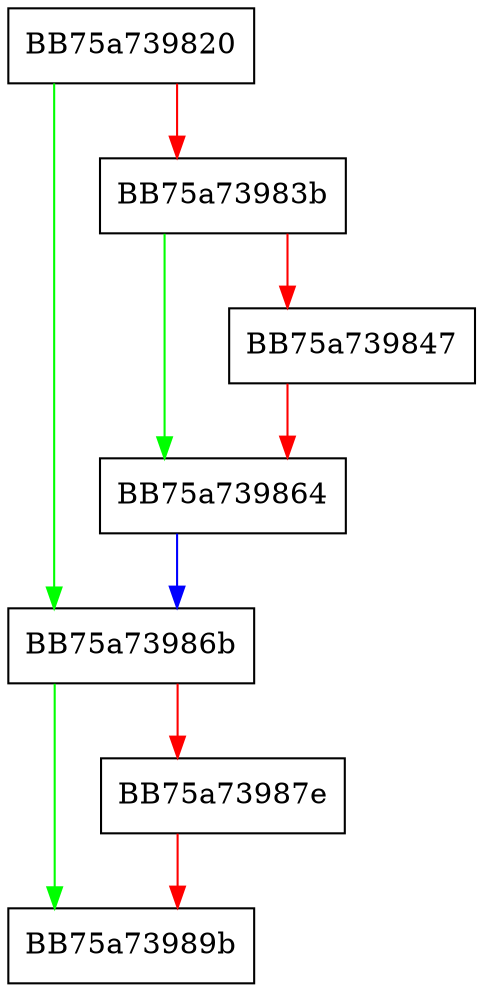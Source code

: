 digraph CleanStore_cleanup_module {
  node [shape="box"];
  graph [splines=ortho];
  BB75a739820 -> BB75a73986b [color="green"];
  BB75a739820 -> BB75a73983b [color="red"];
  BB75a73983b -> BB75a739864 [color="green"];
  BB75a73983b -> BB75a739847 [color="red"];
  BB75a739847 -> BB75a739864 [color="red"];
  BB75a739864 -> BB75a73986b [color="blue"];
  BB75a73986b -> BB75a73989b [color="green"];
  BB75a73986b -> BB75a73987e [color="red"];
  BB75a73987e -> BB75a73989b [color="red"];
}